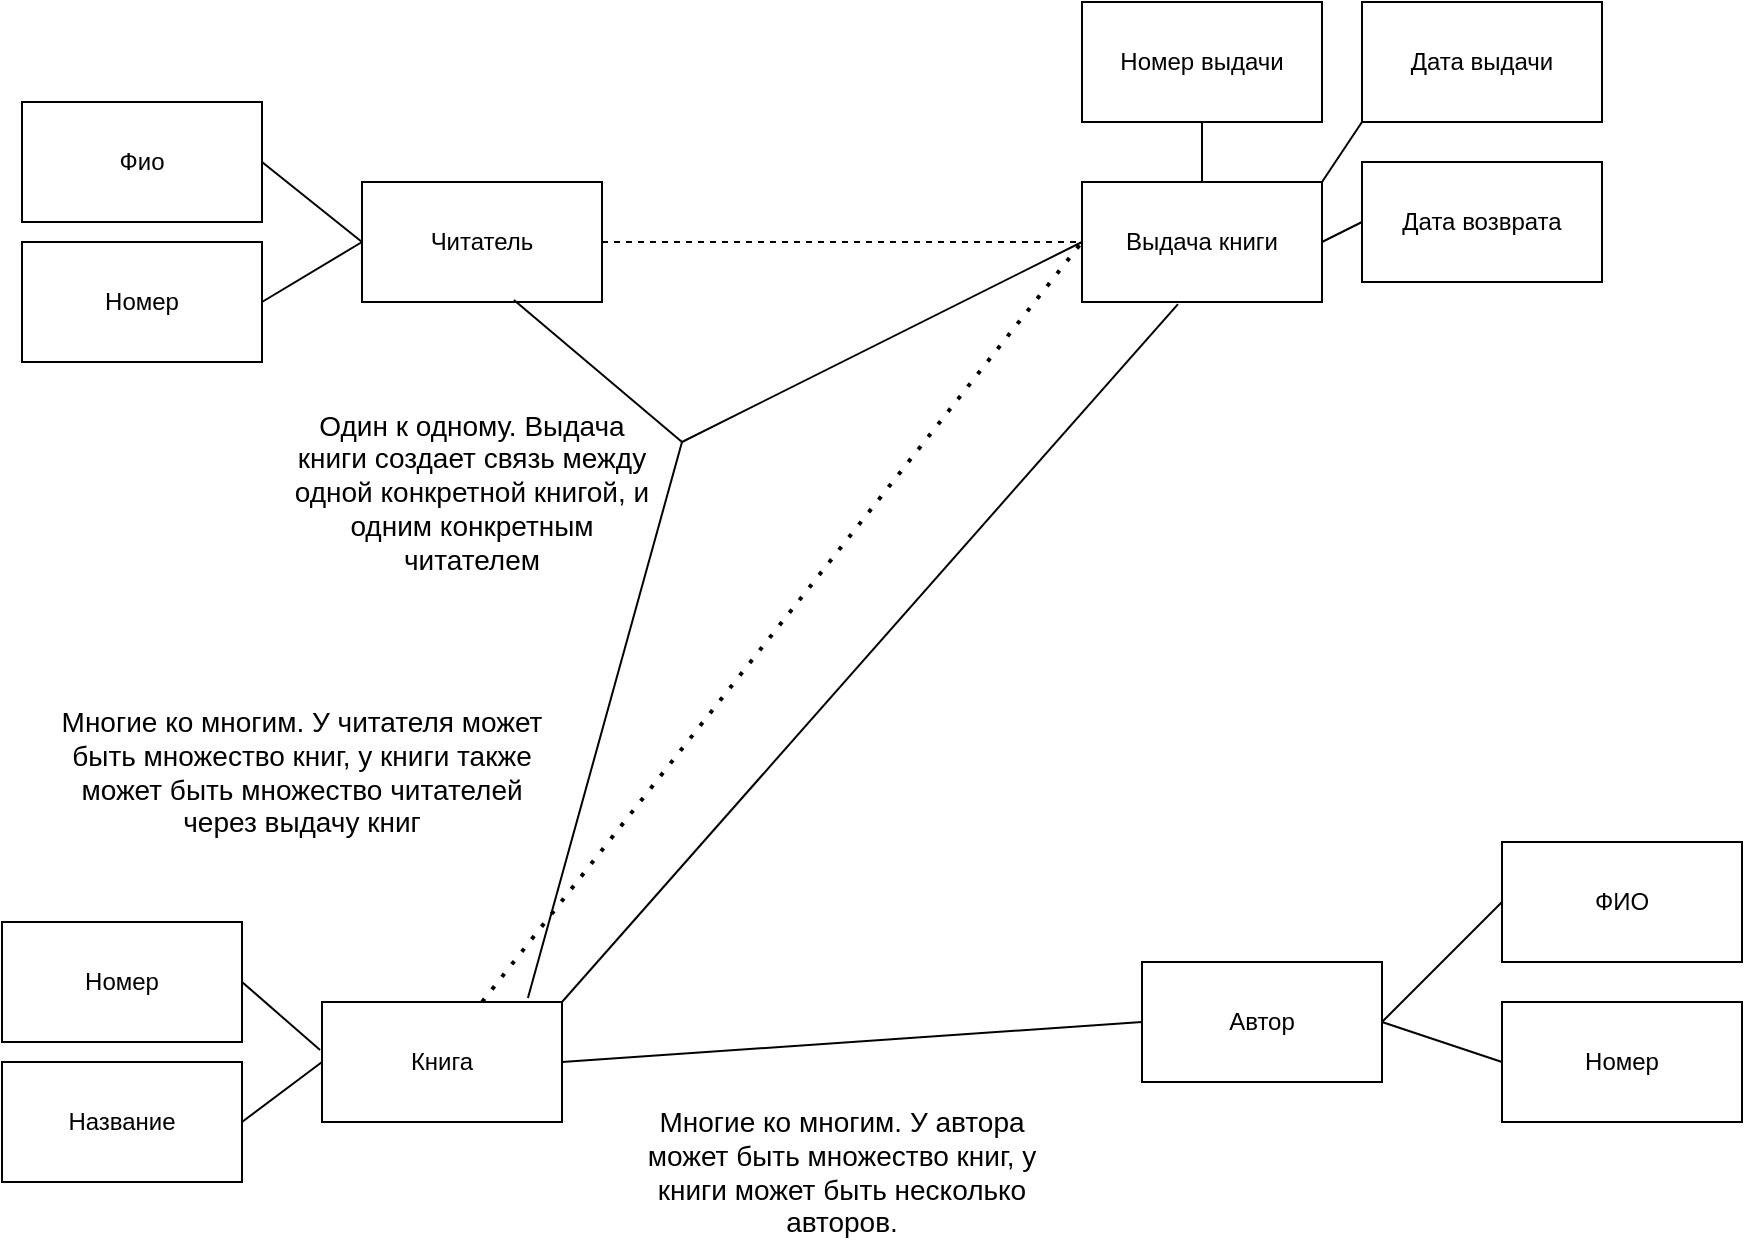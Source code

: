 <mxfile version="22.0.5" type="device">
  <diagram name="Страница — 1" id="VS_8Raf6bD6cNYzHdXcF">
    <mxGraphModel dx="2213" dy="767" grid="1" gridSize="10" guides="1" tooltips="1" connect="1" arrows="1" fold="1" page="1" pageScale="1" pageWidth="827" pageHeight="1169" math="0" shadow="0">
      <root>
        <mxCell id="0" />
        <mxCell id="1" parent="0" />
        <mxCell id="kgFtiSXkmtz2dTj0LC-S-1" value="Читатель" style="rounded=0;whiteSpace=wrap;html=1;" vertex="1" parent="1">
          <mxGeometry x="110" y="90" width="120" height="60" as="geometry" />
        </mxCell>
        <mxCell id="kgFtiSXkmtz2dTj0LC-S-2" value="Номер" style="rounded=0;whiteSpace=wrap;html=1;" vertex="1" parent="1">
          <mxGeometry x="-60" y="120" width="120" height="60" as="geometry" />
        </mxCell>
        <mxCell id="kgFtiSXkmtz2dTj0LC-S-3" value="Фио" style="rounded=0;whiteSpace=wrap;html=1;" vertex="1" parent="1">
          <mxGeometry x="-60" y="50" width="120" height="60" as="geometry" />
        </mxCell>
        <mxCell id="kgFtiSXkmtz2dTj0LC-S-4" value="" style="endArrow=none;html=1;rounded=0;exitX=1;exitY=0.5;exitDx=0;exitDy=0;entryX=0;entryY=0.5;entryDx=0;entryDy=0;" edge="1" parent="1" source="kgFtiSXkmtz2dTj0LC-S-2" target="kgFtiSXkmtz2dTj0LC-S-1">
          <mxGeometry width="50" height="50" relative="1" as="geometry">
            <mxPoint x="390" y="420" as="sourcePoint" />
            <mxPoint x="440" y="370" as="targetPoint" />
          </mxGeometry>
        </mxCell>
        <mxCell id="kgFtiSXkmtz2dTj0LC-S-5" value="" style="endArrow=none;html=1;rounded=0;exitX=1;exitY=0.5;exitDx=0;exitDy=0;entryX=0;entryY=0.5;entryDx=0;entryDy=0;" edge="1" parent="1" source="kgFtiSXkmtz2dTj0LC-S-3" target="kgFtiSXkmtz2dTj0LC-S-1">
          <mxGeometry width="50" height="50" relative="1" as="geometry">
            <mxPoint x="390" y="220" as="sourcePoint" />
            <mxPoint x="440" y="170" as="targetPoint" />
          </mxGeometry>
        </mxCell>
        <mxCell id="kgFtiSXkmtz2dTj0LC-S-6" value="Автор" style="rounded=0;whiteSpace=wrap;html=1;" vertex="1" parent="1">
          <mxGeometry x="500" y="480" width="120" height="60" as="geometry" />
        </mxCell>
        <mxCell id="kgFtiSXkmtz2dTj0LC-S-7" value="ФИО" style="rounded=0;whiteSpace=wrap;html=1;" vertex="1" parent="1">
          <mxGeometry x="680" y="420" width="120" height="60" as="geometry" />
        </mxCell>
        <mxCell id="kgFtiSXkmtz2dTj0LC-S-8" value="Номер" style="rounded=0;whiteSpace=wrap;html=1;" vertex="1" parent="1">
          <mxGeometry x="680" y="500" width="120" height="60" as="geometry" />
        </mxCell>
        <mxCell id="kgFtiSXkmtz2dTj0LC-S-11" value="" style="endArrow=none;html=1;rounded=0;entryX=0;entryY=0.5;entryDx=0;entryDy=0;exitX=1;exitY=0.5;exitDx=0;exitDy=0;" edge="1" parent="1" source="kgFtiSXkmtz2dTj0LC-S-6" target="kgFtiSXkmtz2dTj0LC-S-7">
          <mxGeometry width="50" height="50" relative="1" as="geometry">
            <mxPoint x="390" y="420" as="sourcePoint" />
            <mxPoint x="440" y="370" as="targetPoint" />
          </mxGeometry>
        </mxCell>
        <mxCell id="kgFtiSXkmtz2dTj0LC-S-12" value="" style="endArrow=none;html=1;rounded=0;entryX=0;entryY=0.5;entryDx=0;entryDy=0;" edge="1" parent="1" target="kgFtiSXkmtz2dTj0LC-S-8">
          <mxGeometry width="50" height="50" relative="1" as="geometry">
            <mxPoint x="620" y="510" as="sourcePoint" />
            <mxPoint x="440" y="370" as="targetPoint" />
          </mxGeometry>
        </mxCell>
        <mxCell id="kgFtiSXkmtz2dTj0LC-S-13" value="Книга" style="rounded=0;whiteSpace=wrap;html=1;" vertex="1" parent="1">
          <mxGeometry x="90" y="500" width="120" height="60" as="geometry" />
        </mxCell>
        <mxCell id="kgFtiSXkmtz2dTj0LC-S-14" value="Номер" style="rounded=0;whiteSpace=wrap;html=1;" vertex="1" parent="1">
          <mxGeometry x="-70" y="460" width="120" height="60" as="geometry" />
        </mxCell>
        <mxCell id="kgFtiSXkmtz2dTj0LC-S-15" value="Название" style="rounded=0;whiteSpace=wrap;html=1;" vertex="1" parent="1">
          <mxGeometry x="-70" y="530" width="120" height="60" as="geometry" />
        </mxCell>
        <mxCell id="kgFtiSXkmtz2dTj0LC-S-16" value="" style="endArrow=none;html=1;rounded=0;exitX=1;exitY=0.5;exitDx=0;exitDy=0;entryX=-0.008;entryY=0.4;entryDx=0;entryDy=0;entryPerimeter=0;" edge="1" parent="1" source="kgFtiSXkmtz2dTj0LC-S-14" target="kgFtiSXkmtz2dTj0LC-S-13">
          <mxGeometry width="50" height="50" relative="1" as="geometry">
            <mxPoint x="220" y="420" as="sourcePoint" />
            <mxPoint x="270" y="370" as="targetPoint" />
          </mxGeometry>
        </mxCell>
        <mxCell id="kgFtiSXkmtz2dTj0LC-S-17" value="" style="endArrow=none;html=1;rounded=0;exitX=1;exitY=0.5;exitDx=0;exitDy=0;entryX=0;entryY=0.5;entryDx=0;entryDy=0;" edge="1" parent="1" source="kgFtiSXkmtz2dTj0LC-S-15" target="kgFtiSXkmtz2dTj0LC-S-13">
          <mxGeometry width="50" height="50" relative="1" as="geometry">
            <mxPoint x="220" y="420" as="sourcePoint" />
            <mxPoint x="270" y="370" as="targetPoint" />
          </mxGeometry>
        </mxCell>
        <mxCell id="kgFtiSXkmtz2dTj0LC-S-19" value="&lt;font style=&quot;font-size: 14px;&quot;&gt;Многие ко многим. У читателя может быть множество книг, у книги также может быть множество читателей через выдачу книг&lt;br&gt;&lt;/font&gt;" style="text;html=1;strokeColor=none;fillColor=none;align=center;verticalAlign=middle;whiteSpace=wrap;rounded=0;" vertex="1" parent="1">
          <mxGeometry x="-50" y="370" width="260" height="30" as="geometry" />
        </mxCell>
        <mxCell id="kgFtiSXkmtz2dTj0LC-S-20" value="" style="endArrow=none;html=1;rounded=0;exitX=1;exitY=0.5;exitDx=0;exitDy=0;entryX=0;entryY=0.5;entryDx=0;entryDy=0;" edge="1" parent="1" source="kgFtiSXkmtz2dTj0LC-S-13" target="kgFtiSXkmtz2dTj0LC-S-6">
          <mxGeometry width="50" height="50" relative="1" as="geometry">
            <mxPoint x="220" y="440" as="sourcePoint" />
            <mxPoint x="270" y="390" as="targetPoint" />
          </mxGeometry>
        </mxCell>
        <mxCell id="kgFtiSXkmtz2dTj0LC-S-21" value="&lt;font style=&quot;font-size: 14px;&quot;&gt;Многие ко многим. У автора может быть множество книг, у книги может быть несколько авторов.&lt;/font&gt;" style="text;html=1;strokeColor=none;fillColor=none;align=center;verticalAlign=middle;whiteSpace=wrap;rounded=0;" vertex="1" parent="1">
          <mxGeometry x="250" y="570" width="200" height="30" as="geometry" />
        </mxCell>
        <mxCell id="kgFtiSXkmtz2dTj0LC-S-22" value="Выдача книги" style="rounded=0;whiteSpace=wrap;html=1;" vertex="1" parent="1">
          <mxGeometry x="470" y="90" width="120" height="60" as="geometry" />
        </mxCell>
        <mxCell id="kgFtiSXkmtz2dTj0LC-S-23" value="Номер выдачи" style="rounded=0;whiteSpace=wrap;html=1;" vertex="1" parent="1">
          <mxGeometry x="470" width="120" height="60" as="geometry" />
        </mxCell>
        <mxCell id="kgFtiSXkmtz2dTj0LC-S-24" value="Дата выдачи" style="rounded=0;whiteSpace=wrap;html=1;" vertex="1" parent="1">
          <mxGeometry x="610" width="120" height="60" as="geometry" />
        </mxCell>
        <mxCell id="kgFtiSXkmtz2dTj0LC-S-26" value="Дата возврата" style="rounded=0;whiteSpace=wrap;html=1;" vertex="1" parent="1">
          <mxGeometry x="610" y="80" width="120" height="60" as="geometry" />
        </mxCell>
        <mxCell id="kgFtiSXkmtz2dTj0LC-S-27" value="" style="endArrow=none;html=1;rounded=0;entryX=0.5;entryY=1;entryDx=0;entryDy=0;exitX=0.5;exitY=0;exitDx=0;exitDy=0;" edge="1" parent="1" source="kgFtiSXkmtz2dTj0LC-S-22" target="kgFtiSXkmtz2dTj0LC-S-23">
          <mxGeometry width="50" height="50" relative="1" as="geometry">
            <mxPoint x="220" y="270" as="sourcePoint" />
            <mxPoint x="270" y="220" as="targetPoint" />
          </mxGeometry>
        </mxCell>
        <mxCell id="kgFtiSXkmtz2dTj0LC-S-28" value="" style="endArrow=none;html=1;rounded=0;entryX=0;entryY=1;entryDx=0;entryDy=0;exitX=1;exitY=0;exitDx=0;exitDy=0;" edge="1" parent="1" source="kgFtiSXkmtz2dTj0LC-S-22" target="kgFtiSXkmtz2dTj0LC-S-24">
          <mxGeometry width="50" height="50" relative="1" as="geometry">
            <mxPoint x="220" y="270" as="sourcePoint" />
            <mxPoint x="270" y="220" as="targetPoint" />
          </mxGeometry>
        </mxCell>
        <mxCell id="kgFtiSXkmtz2dTj0LC-S-29" value="" style="endArrow=none;html=1;rounded=0;entryX=0;entryY=0.5;entryDx=0;entryDy=0;exitX=1;exitY=0.5;exitDx=0;exitDy=0;" edge="1" parent="1" source="kgFtiSXkmtz2dTj0LC-S-22" target="kgFtiSXkmtz2dTj0LC-S-26">
          <mxGeometry width="50" height="50" relative="1" as="geometry">
            <mxPoint x="220" y="270" as="sourcePoint" />
            <mxPoint x="270" y="220" as="targetPoint" />
          </mxGeometry>
        </mxCell>
        <mxCell id="kgFtiSXkmtz2dTj0LC-S-30" value="" style="endArrow=none;html=1;rounded=0;exitX=1;exitY=0;exitDx=0;exitDy=0;entryX=0.4;entryY=1.017;entryDx=0;entryDy=0;entryPerimeter=0;" edge="1" parent="1" source="kgFtiSXkmtz2dTj0LC-S-13" target="kgFtiSXkmtz2dTj0LC-S-22">
          <mxGeometry width="50" height="50" relative="1" as="geometry">
            <mxPoint x="220" y="470" as="sourcePoint" />
            <mxPoint x="270" y="420" as="targetPoint" />
          </mxGeometry>
        </mxCell>
        <mxCell id="kgFtiSXkmtz2dTj0LC-S-31" value="" style="endArrow=none;dashed=1;html=1;rounded=0;entryX=0;entryY=0.5;entryDx=0;entryDy=0;exitX=1;exitY=0.5;exitDx=0;exitDy=0;" edge="1" parent="1" source="kgFtiSXkmtz2dTj0LC-S-1" target="kgFtiSXkmtz2dTj0LC-S-22">
          <mxGeometry width="50" height="50" relative="1" as="geometry">
            <mxPoint x="220" y="270" as="sourcePoint" />
            <mxPoint x="270" y="220" as="targetPoint" />
          </mxGeometry>
        </mxCell>
        <mxCell id="kgFtiSXkmtz2dTj0LC-S-32" value="" style="endArrow=none;dashed=1;html=1;dashPattern=1 3;strokeWidth=2;rounded=0;entryX=0;entryY=0.5;entryDx=0;entryDy=0;exitX=0.667;exitY=0;exitDx=0;exitDy=0;exitPerimeter=0;" edge="1" parent="1" source="kgFtiSXkmtz2dTj0LC-S-13" target="kgFtiSXkmtz2dTj0LC-S-22">
          <mxGeometry width="50" height="50" relative="1" as="geometry">
            <mxPoint x="220" y="270" as="sourcePoint" />
            <mxPoint x="270" y="220" as="targetPoint" />
          </mxGeometry>
        </mxCell>
        <mxCell id="kgFtiSXkmtz2dTj0LC-S-33" value="" style="endArrow=none;html=1;rounded=0;exitX=0.858;exitY=-0.033;exitDx=0;exitDy=0;exitPerimeter=0;" edge="1" parent="1" source="kgFtiSXkmtz2dTj0LC-S-13">
          <mxGeometry width="50" height="50" relative="1" as="geometry">
            <mxPoint x="220" y="270" as="sourcePoint" />
            <mxPoint x="270" y="220" as="targetPoint" />
          </mxGeometry>
        </mxCell>
        <mxCell id="kgFtiSXkmtz2dTj0LC-S-34" value="" style="endArrow=none;html=1;rounded=0;" edge="1" parent="1">
          <mxGeometry width="50" height="50" relative="1" as="geometry">
            <mxPoint x="470" y="120" as="sourcePoint" />
            <mxPoint x="270" y="220" as="targetPoint" />
          </mxGeometry>
        </mxCell>
        <mxCell id="kgFtiSXkmtz2dTj0LC-S-35" value="" style="endArrow=none;html=1;rounded=0;exitX=0.633;exitY=0.983;exitDx=0;exitDy=0;exitPerimeter=0;" edge="1" parent="1" source="kgFtiSXkmtz2dTj0LC-S-1">
          <mxGeometry width="50" height="50" relative="1" as="geometry">
            <mxPoint x="220" y="270" as="sourcePoint" />
            <mxPoint x="270" y="220" as="targetPoint" />
          </mxGeometry>
        </mxCell>
        <mxCell id="kgFtiSXkmtz2dTj0LC-S-36" value="&lt;font style=&quot;font-size: 14px;&quot;&gt;Один к одному. Выдача книги создает связь между одной конкретной книгой, и одним конкретным читателем&lt;/font&gt;" style="text;html=1;strokeColor=none;fillColor=none;align=center;verticalAlign=middle;whiteSpace=wrap;rounded=0;" vertex="1" parent="1">
          <mxGeometry x="70" y="230" width="190" height="30" as="geometry" />
        </mxCell>
      </root>
    </mxGraphModel>
  </diagram>
</mxfile>
